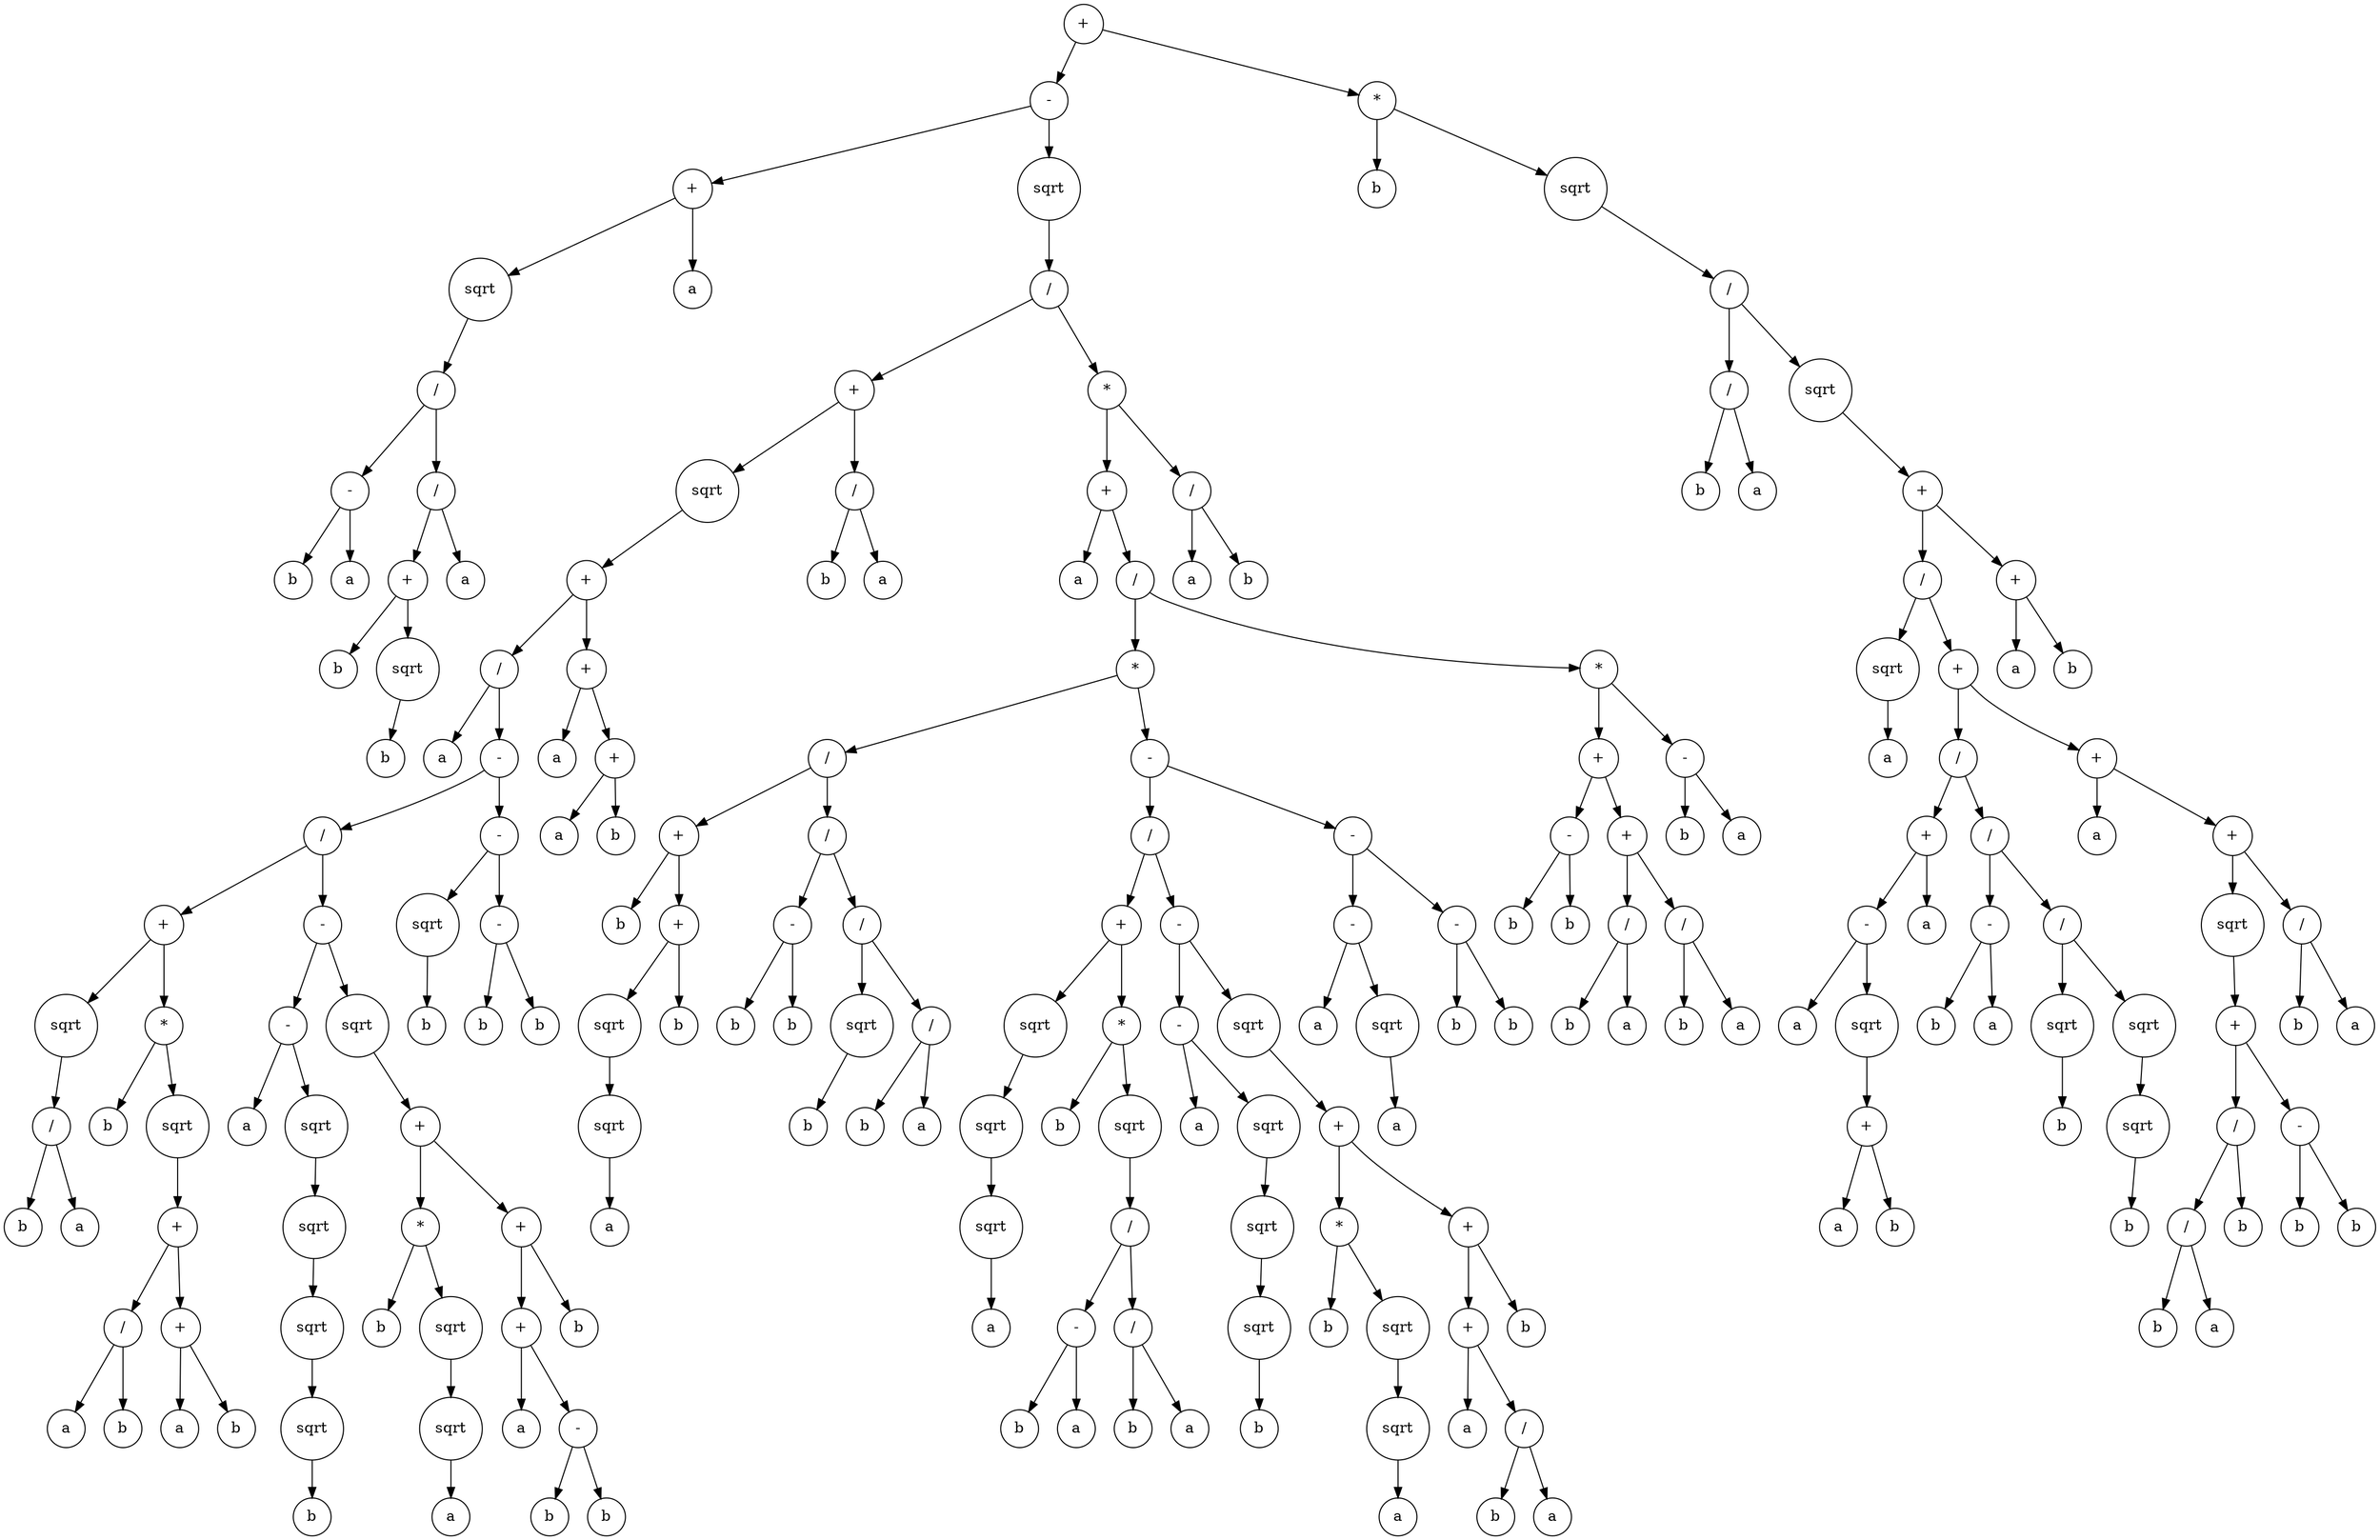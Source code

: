 digraph g {
graph [ordering=out];
node [shape=circle];
n[label = "+"];
n0[label = "-"];
n00[label = "+"];
n000[label = "sqrt"];
n0000[label = "/"];
n00000[label = "-"];
n000000[label = "b"];
n00000 -> n000000;
n000001[label = "a"];
n00000 -> n000001;
n0000 -> n00000;
n00001[label = "/"];
n000010[label = "+"];
n0000100[label = "b"];
n000010 -> n0000100;
n0000101[label = "sqrt"];
n00001010[label = "b"];
n0000101 -> n00001010;
n000010 -> n0000101;
n00001 -> n000010;
n000011[label = "a"];
n00001 -> n000011;
n0000 -> n00001;
n000 -> n0000;
n00 -> n000;
n001[label = "a"];
n00 -> n001;
n0 -> n00;
n01[label = "sqrt"];
n010[label = "/"];
n0100[label = "+"];
n01000[label = "sqrt"];
n010000[label = "+"];
n0100000[label = "/"];
n01000000[label = "a"];
n0100000 -> n01000000;
n01000001[label = "-"];
n010000010[label = "/"];
n0100000100[label = "+"];
n01000001000[label = "sqrt"];
n010000010000[label = "/"];
n0100000100000[label = "b"];
n010000010000 -> n0100000100000;
n0100000100001[label = "a"];
n010000010000 -> n0100000100001;
n01000001000 -> n010000010000;
n0100000100 -> n01000001000;
n01000001001[label = "*"];
n010000010010[label = "b"];
n01000001001 -> n010000010010;
n010000010011[label = "sqrt"];
n0100000100110[label = "+"];
n01000001001100[label = "/"];
n010000010011000[label = "a"];
n01000001001100 -> n010000010011000;
n010000010011001[label = "b"];
n01000001001100 -> n010000010011001;
n0100000100110 -> n01000001001100;
n01000001001101[label = "+"];
n010000010011010[label = "a"];
n01000001001101 -> n010000010011010;
n010000010011011[label = "b"];
n01000001001101 -> n010000010011011;
n0100000100110 -> n01000001001101;
n010000010011 -> n0100000100110;
n01000001001 -> n010000010011;
n0100000100 -> n01000001001;
n010000010 -> n0100000100;
n0100000101[label = "-"];
n01000001010[label = "-"];
n010000010100[label = "a"];
n01000001010 -> n010000010100;
n010000010101[label = "sqrt"];
n0100000101010[label = "sqrt"];
n01000001010100[label = "sqrt"];
n010000010101000[label = "sqrt"];
n0100000101010000[label = "b"];
n010000010101000 -> n0100000101010000;
n01000001010100 -> n010000010101000;
n0100000101010 -> n01000001010100;
n010000010101 -> n0100000101010;
n01000001010 -> n010000010101;
n0100000101 -> n01000001010;
n01000001011[label = "sqrt"];
n010000010110[label = "+"];
n0100000101100[label = "*"];
n01000001011000[label = "b"];
n0100000101100 -> n01000001011000;
n01000001011001[label = "sqrt"];
n010000010110010[label = "sqrt"];
n0100000101100100[label = "a"];
n010000010110010 -> n0100000101100100;
n01000001011001 -> n010000010110010;
n0100000101100 -> n01000001011001;
n010000010110 -> n0100000101100;
n0100000101101[label = "+"];
n01000001011010[label = "+"];
n010000010110100[label = "a"];
n01000001011010 -> n010000010110100;
n010000010110101[label = "-"];
n0100000101101010[label = "b"];
n010000010110101 -> n0100000101101010;
n0100000101101011[label = "b"];
n010000010110101 -> n0100000101101011;
n01000001011010 -> n010000010110101;
n0100000101101 -> n01000001011010;
n01000001011011[label = "b"];
n0100000101101 -> n01000001011011;
n010000010110 -> n0100000101101;
n01000001011 -> n010000010110;
n0100000101 -> n01000001011;
n010000010 -> n0100000101;
n01000001 -> n010000010;
n010000011[label = "-"];
n0100000110[label = "sqrt"];
n01000001100[label = "b"];
n0100000110 -> n01000001100;
n010000011 -> n0100000110;
n0100000111[label = "-"];
n01000001110[label = "b"];
n0100000111 -> n01000001110;
n01000001111[label = "b"];
n0100000111 -> n01000001111;
n010000011 -> n0100000111;
n01000001 -> n010000011;
n0100000 -> n01000001;
n010000 -> n0100000;
n0100001[label = "+"];
n01000010[label = "a"];
n0100001 -> n01000010;
n01000011[label = "+"];
n010000110[label = "a"];
n01000011 -> n010000110;
n010000111[label = "b"];
n01000011 -> n010000111;
n0100001 -> n01000011;
n010000 -> n0100001;
n01000 -> n010000;
n0100 -> n01000;
n01001[label = "/"];
n010010[label = "b"];
n01001 -> n010010;
n010011[label = "a"];
n01001 -> n010011;
n0100 -> n01001;
n010 -> n0100;
n0101[label = "*"];
n01010[label = "+"];
n010100[label = "a"];
n01010 -> n010100;
n010101[label = "/"];
n0101010[label = "*"];
n01010100[label = "/"];
n010101000[label = "+"];
n0101010000[label = "b"];
n010101000 -> n0101010000;
n0101010001[label = "+"];
n01010100010[label = "sqrt"];
n010101000100[label = "sqrt"];
n0101010001000[label = "a"];
n010101000100 -> n0101010001000;
n01010100010 -> n010101000100;
n0101010001 -> n01010100010;
n01010100011[label = "b"];
n0101010001 -> n01010100011;
n010101000 -> n0101010001;
n01010100 -> n010101000;
n010101001[label = "/"];
n0101010010[label = "-"];
n01010100100[label = "b"];
n0101010010 -> n01010100100;
n01010100101[label = "b"];
n0101010010 -> n01010100101;
n010101001 -> n0101010010;
n0101010011[label = "/"];
n01010100110[label = "sqrt"];
n010101001100[label = "b"];
n01010100110 -> n010101001100;
n0101010011 -> n01010100110;
n01010100111[label = "/"];
n010101001110[label = "b"];
n01010100111 -> n010101001110;
n010101001111[label = "a"];
n01010100111 -> n010101001111;
n0101010011 -> n01010100111;
n010101001 -> n0101010011;
n01010100 -> n010101001;
n0101010 -> n01010100;
n01010101[label = "-"];
n010101010[label = "/"];
n0101010100[label = "+"];
n01010101000[label = "sqrt"];
n010101010000[label = "sqrt"];
n0101010100000[label = "sqrt"];
n01010101000000[label = "a"];
n0101010100000 -> n01010101000000;
n010101010000 -> n0101010100000;
n01010101000 -> n010101010000;
n0101010100 -> n01010101000;
n01010101001[label = "*"];
n010101010010[label = "b"];
n01010101001 -> n010101010010;
n010101010011[label = "sqrt"];
n0101010100110[label = "/"];
n01010101001100[label = "-"];
n010101010011000[label = "b"];
n01010101001100 -> n010101010011000;
n010101010011001[label = "a"];
n01010101001100 -> n010101010011001;
n0101010100110 -> n01010101001100;
n01010101001101[label = "/"];
n010101010011010[label = "b"];
n01010101001101 -> n010101010011010;
n010101010011011[label = "a"];
n01010101001101 -> n010101010011011;
n0101010100110 -> n01010101001101;
n010101010011 -> n0101010100110;
n01010101001 -> n010101010011;
n0101010100 -> n01010101001;
n010101010 -> n0101010100;
n0101010101[label = "-"];
n01010101010[label = "-"];
n010101010100[label = "a"];
n01010101010 -> n010101010100;
n010101010101[label = "sqrt"];
n0101010101010[label = "sqrt"];
n01010101010100[label = "sqrt"];
n010101010101000[label = "b"];
n01010101010100 -> n010101010101000;
n0101010101010 -> n01010101010100;
n010101010101 -> n0101010101010;
n01010101010 -> n010101010101;
n0101010101 -> n01010101010;
n01010101011[label = "sqrt"];
n010101010110[label = "+"];
n0101010101100[label = "*"];
n01010101011000[label = "b"];
n0101010101100 -> n01010101011000;
n01010101011001[label = "sqrt"];
n010101010110010[label = "sqrt"];
n0101010101100100[label = "a"];
n010101010110010 -> n0101010101100100;
n01010101011001 -> n010101010110010;
n0101010101100 -> n01010101011001;
n010101010110 -> n0101010101100;
n0101010101101[label = "+"];
n01010101011010[label = "+"];
n010101010110100[label = "a"];
n01010101011010 -> n010101010110100;
n010101010110101[label = "/"];
n0101010101101010[label = "b"];
n010101010110101 -> n0101010101101010;
n0101010101101011[label = "a"];
n010101010110101 -> n0101010101101011;
n01010101011010 -> n010101010110101;
n0101010101101 -> n01010101011010;
n01010101011011[label = "b"];
n0101010101101 -> n01010101011011;
n010101010110 -> n0101010101101;
n01010101011 -> n010101010110;
n0101010101 -> n01010101011;
n010101010 -> n0101010101;
n01010101 -> n010101010;
n010101011[label = "-"];
n0101010110[label = "-"];
n01010101100[label = "a"];
n0101010110 -> n01010101100;
n01010101101[label = "sqrt"];
n010101011010[label = "a"];
n01010101101 -> n010101011010;
n0101010110 -> n01010101101;
n010101011 -> n0101010110;
n0101010111[label = "-"];
n01010101110[label = "b"];
n0101010111 -> n01010101110;
n01010101111[label = "b"];
n0101010111 -> n01010101111;
n010101011 -> n0101010111;
n01010101 -> n010101011;
n0101010 -> n01010101;
n010101 -> n0101010;
n0101011[label = "*"];
n01010110[label = "+"];
n010101100[label = "-"];
n0101011000[label = "b"];
n010101100 -> n0101011000;
n0101011001[label = "b"];
n010101100 -> n0101011001;
n01010110 -> n010101100;
n010101101[label = "+"];
n0101011010[label = "/"];
n01010110100[label = "b"];
n0101011010 -> n01010110100;
n01010110101[label = "a"];
n0101011010 -> n01010110101;
n010101101 -> n0101011010;
n0101011011[label = "/"];
n01010110110[label = "b"];
n0101011011 -> n01010110110;
n01010110111[label = "a"];
n0101011011 -> n01010110111;
n010101101 -> n0101011011;
n01010110 -> n010101101;
n0101011 -> n01010110;
n01010111[label = "-"];
n010101110[label = "b"];
n01010111 -> n010101110;
n010101111[label = "a"];
n01010111 -> n010101111;
n0101011 -> n01010111;
n010101 -> n0101011;
n01010 -> n010101;
n0101 -> n01010;
n01011[label = "/"];
n010110[label = "a"];
n01011 -> n010110;
n010111[label = "b"];
n01011 -> n010111;
n0101 -> n01011;
n010 -> n0101;
n01 -> n010;
n0 -> n01;
n -> n0;
n1[label = "*"];
n10[label = "b"];
n1 -> n10;
n11[label = "sqrt"];
n110[label = "/"];
n1100[label = "/"];
n11000[label = "b"];
n1100 -> n11000;
n11001[label = "a"];
n1100 -> n11001;
n110 -> n1100;
n1101[label = "sqrt"];
n11010[label = "+"];
n110100[label = "/"];
n1101000[label = "sqrt"];
n11010000[label = "a"];
n1101000 -> n11010000;
n110100 -> n1101000;
n1101001[label = "+"];
n11010010[label = "/"];
n110100100[label = "+"];
n1101001000[label = "-"];
n11010010000[label = "a"];
n1101001000 -> n11010010000;
n11010010001[label = "sqrt"];
n110100100010[label = "+"];
n1101001000100[label = "a"];
n110100100010 -> n1101001000100;
n1101001000101[label = "b"];
n110100100010 -> n1101001000101;
n11010010001 -> n110100100010;
n1101001000 -> n11010010001;
n110100100 -> n1101001000;
n1101001001[label = "a"];
n110100100 -> n1101001001;
n11010010 -> n110100100;
n110100101[label = "/"];
n1101001010[label = "-"];
n11010010100[label = "b"];
n1101001010 -> n11010010100;
n11010010101[label = "a"];
n1101001010 -> n11010010101;
n110100101 -> n1101001010;
n1101001011[label = "/"];
n11010010110[label = "sqrt"];
n110100101100[label = "b"];
n11010010110 -> n110100101100;
n1101001011 -> n11010010110;
n11010010111[label = "sqrt"];
n110100101110[label = "sqrt"];
n1101001011100[label = "b"];
n110100101110 -> n1101001011100;
n11010010111 -> n110100101110;
n1101001011 -> n11010010111;
n110100101 -> n1101001011;
n11010010 -> n110100101;
n1101001 -> n11010010;
n11010011[label = "+"];
n110100110[label = "a"];
n11010011 -> n110100110;
n110100111[label = "+"];
n1101001110[label = "sqrt"];
n11010011100[label = "+"];
n110100111000[label = "/"];
n1101001110000[label = "/"];
n11010011100000[label = "b"];
n1101001110000 -> n11010011100000;
n11010011100001[label = "a"];
n1101001110000 -> n11010011100001;
n110100111000 -> n1101001110000;
n1101001110001[label = "b"];
n110100111000 -> n1101001110001;
n11010011100 -> n110100111000;
n110100111001[label = "-"];
n1101001110010[label = "b"];
n110100111001 -> n1101001110010;
n1101001110011[label = "b"];
n110100111001 -> n1101001110011;
n11010011100 -> n110100111001;
n1101001110 -> n11010011100;
n110100111 -> n1101001110;
n1101001111[label = "/"];
n11010011110[label = "b"];
n1101001111 -> n11010011110;
n11010011111[label = "a"];
n1101001111 -> n11010011111;
n110100111 -> n1101001111;
n11010011 -> n110100111;
n1101001 -> n11010011;
n110100 -> n1101001;
n11010 -> n110100;
n110101[label = "+"];
n1101010[label = "a"];
n110101 -> n1101010;
n1101011[label = "b"];
n110101 -> n1101011;
n11010 -> n110101;
n1101 -> n11010;
n110 -> n1101;
n11 -> n110;
n1 -> n11;
n -> n1;
}
